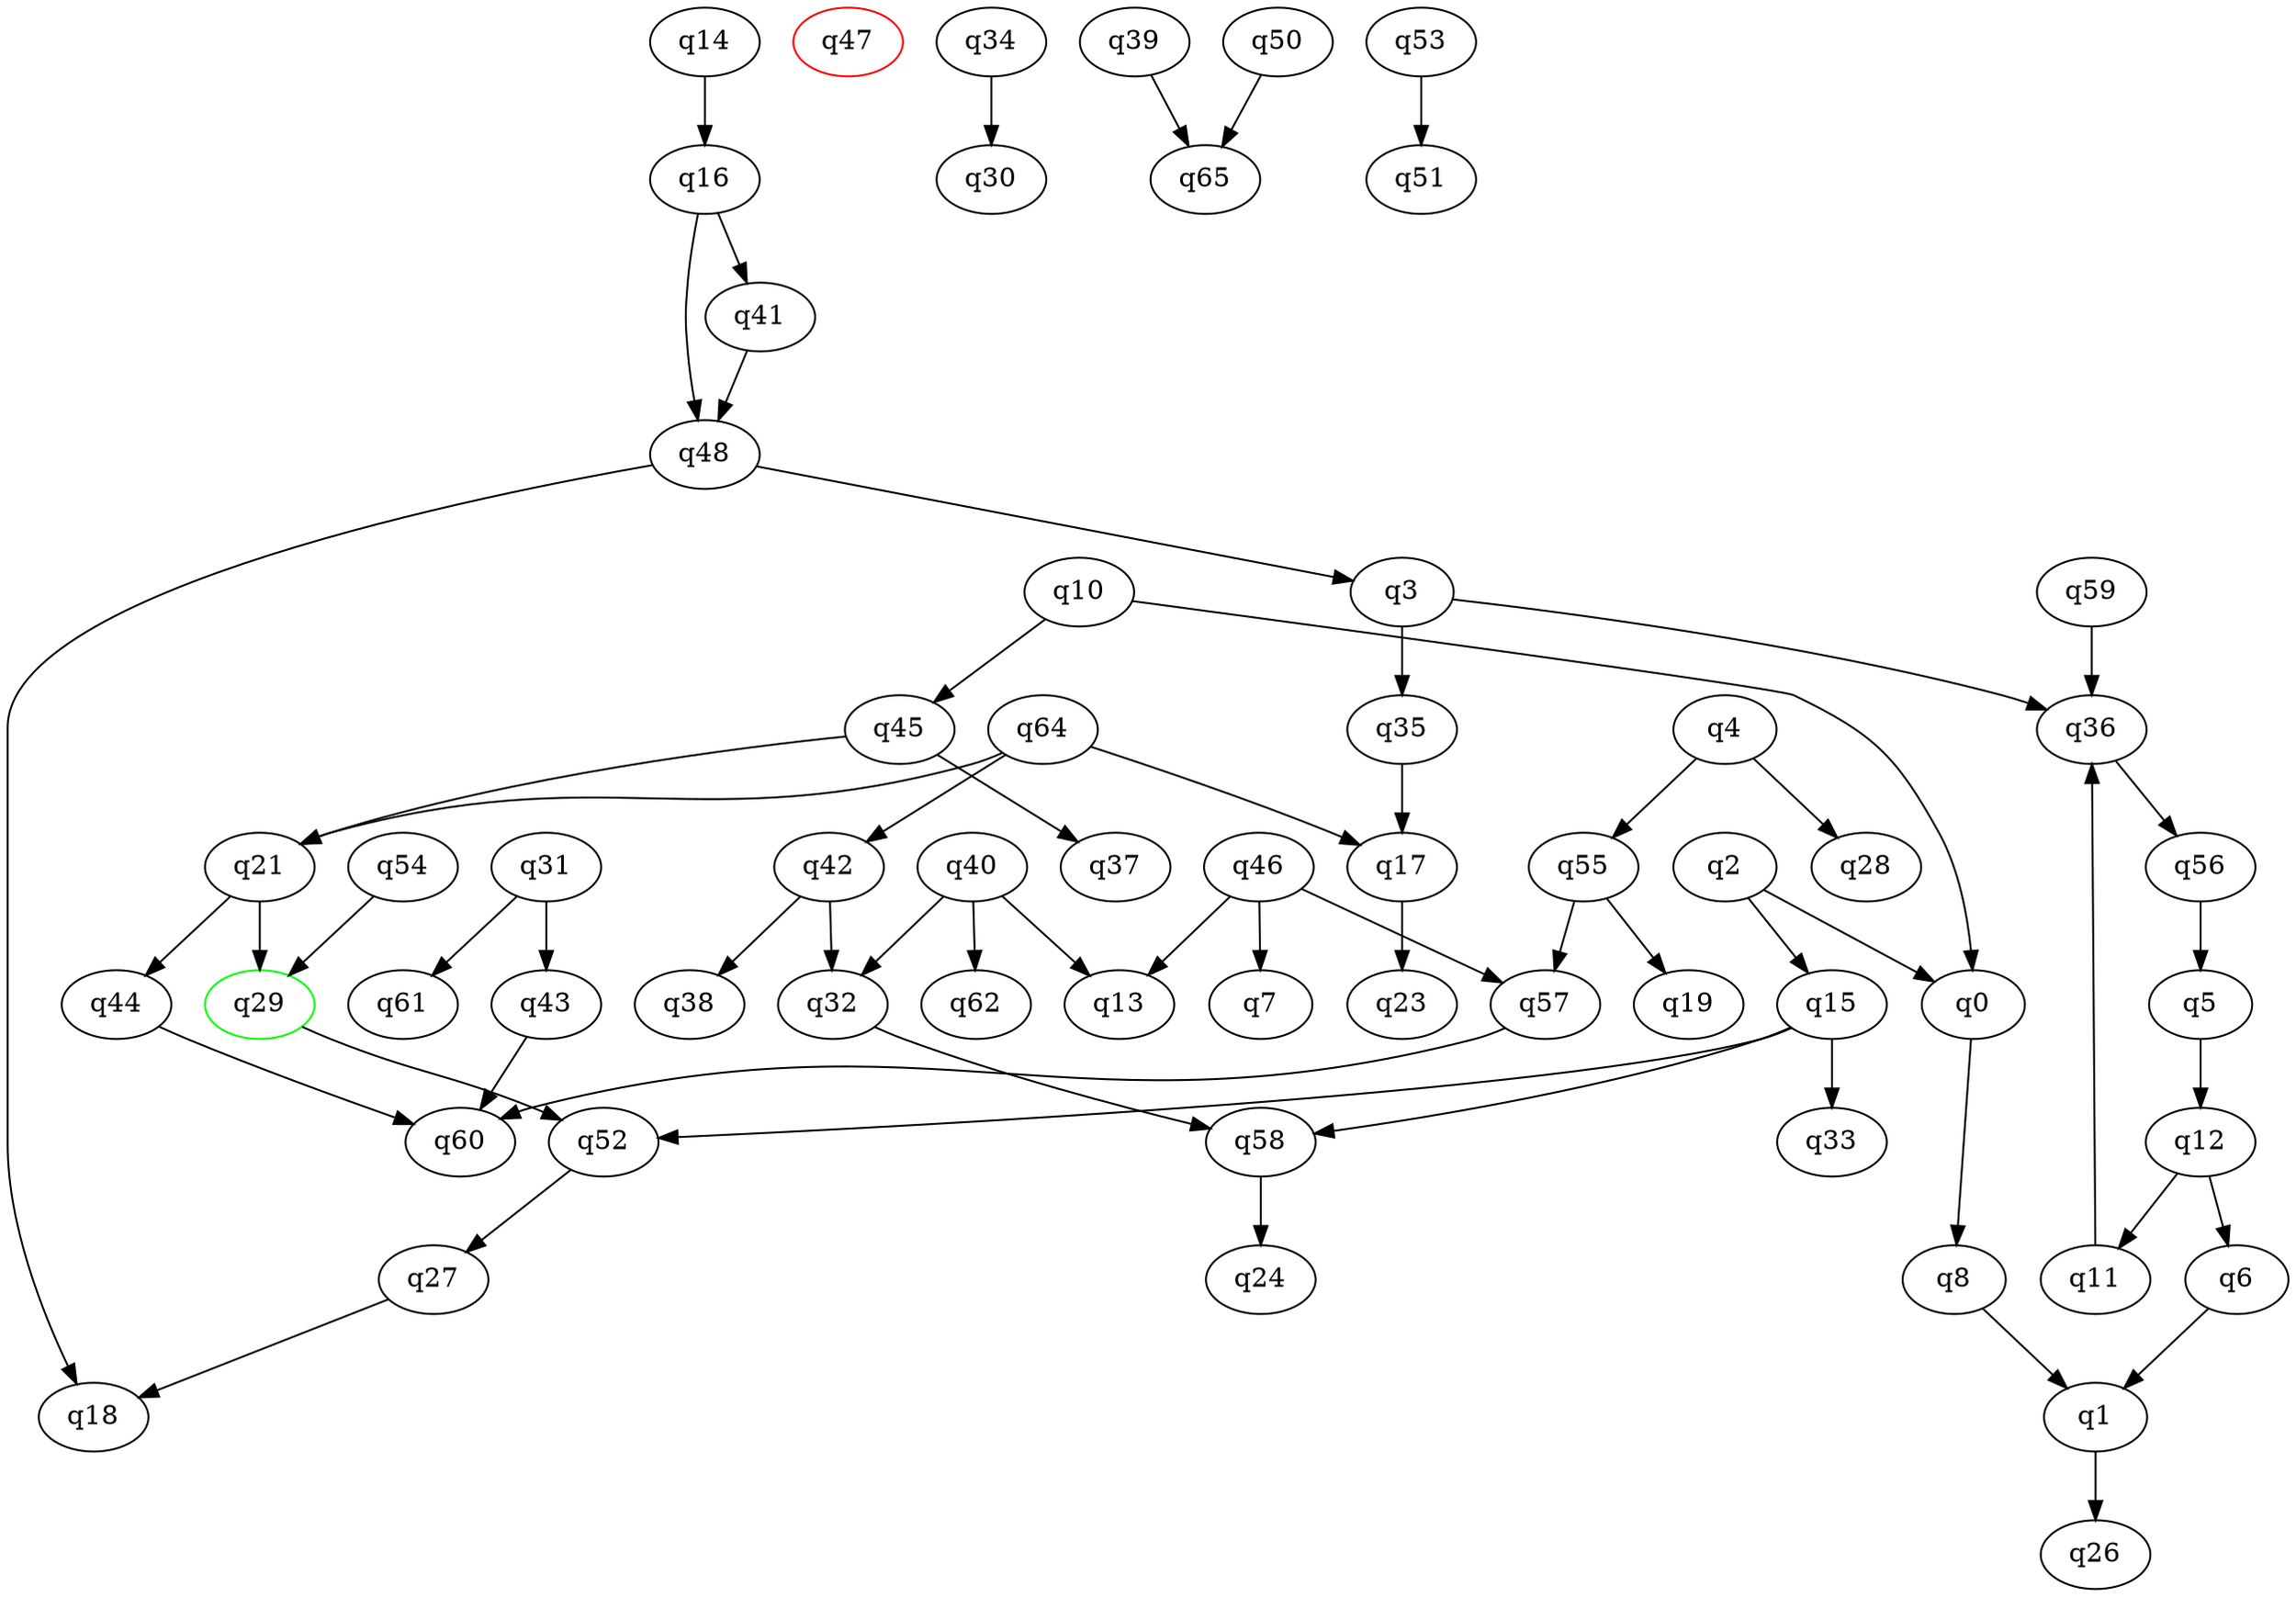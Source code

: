 digraph A{
q29 [initial=1,color=green];
q47 [final=1,color=red];
q0 -> q8;
q1 -> q26;
q2 -> q0;
q2 -> q15;
q3 -> q35;
q3 -> q36;
q4 -> q28;
q4 -> q55;
q5 -> q12;
q6 -> q1;
q8 -> q1;
q10 -> q0;
q10 -> q45;
q11 -> q36;
q12 -> q6;
q12 -> q11;
q14 -> q16;
q15 -> q33;
q15 -> q52;
q15 -> q58;
q16 -> q41;
q16 -> q48;
q17 -> q23;
q21 -> q29;
q21 -> q44;
q27 -> q18;
q29 -> q52;
q31 -> q43;
q31 -> q61;
q32 -> q58;
q34 -> q30;
q35 -> q17;
q36 -> q56;
q39 -> q65;
q40 -> q13;
q40 -> q32;
q40 -> q62;
q41 -> q48;
q42 -> q32;
q42 -> q38;
q43 -> q60;
q44 -> q60;
q45 -> q21;
q45 -> q37;
q46 -> q7;
q46 -> q13;
q46 -> q57;
q48 -> q3;
q48 -> q18;
q50 -> q65;
q52 -> q27;
q53 -> q51;
q54 -> q29;
q55 -> q19;
q55 -> q57;
q56 -> q5;
q57 -> q60;
q58 -> q24;
q59 -> q36;
q64 -> q17;
q64 -> q21;
q64 -> q42;
}